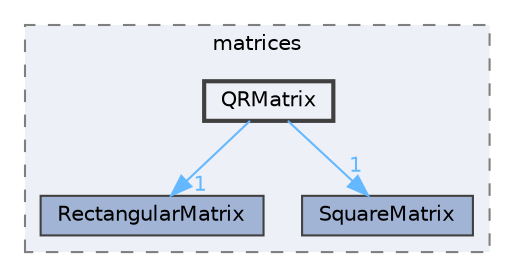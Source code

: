 digraph "src/OpenFOAM/matrices/QRMatrix"
{
 // LATEX_PDF_SIZE
  bgcolor="transparent";
  edge [fontname=Helvetica,fontsize=10,labelfontname=Helvetica,labelfontsize=10];
  node [fontname=Helvetica,fontsize=10,shape=box,height=0.2,width=0.4];
  compound=true
  subgraph clusterdir_b07477ab37bc0cd7eb28fb569c691c21 {
    graph [ bgcolor="#edf0f7", pencolor="grey50", label="matrices", fontname=Helvetica,fontsize=10 style="filled,dashed", URL="dir_b07477ab37bc0cd7eb28fb569c691c21.html",tooltip=""]
  dir_82024ecf96c7e84d47860642f57ace9e [label="RectangularMatrix", fillcolor="#a2b4d6", color="grey25", style="filled", URL="dir_82024ecf96c7e84d47860642f57ace9e.html",tooltip=""];
  dir_9de91893ed1140d312544af919035e0c [label="SquareMatrix", fillcolor="#a2b4d6", color="grey25", style="filled", URL="dir_9de91893ed1140d312544af919035e0c.html",tooltip=""];
  dir_3f09d0fb673b49c7f779fff693f39f48 [label="QRMatrix", fillcolor="#edf0f7", color="grey25", style="filled,bold", URL="dir_3f09d0fb673b49c7f779fff693f39f48.html",tooltip=""];
  }
  dir_3f09d0fb673b49c7f779fff693f39f48->dir_82024ecf96c7e84d47860642f57ace9e [headlabel="1", labeldistance=1.5 headhref="dir_003146_003261.html" href="dir_003146_003261.html" color="steelblue1" fontcolor="steelblue1"];
  dir_3f09d0fb673b49c7f779fff693f39f48->dir_9de91893ed1140d312544af919035e0c [headlabel="1", labeldistance=1.5 headhref="dir_003146_003727.html" href="dir_003146_003727.html" color="steelblue1" fontcolor="steelblue1"];
}
